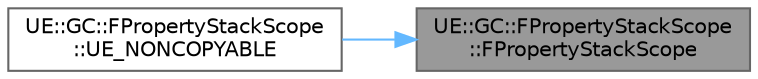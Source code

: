digraph "UE::GC::FPropertyStackScope::FPropertyStackScope"
{
 // INTERACTIVE_SVG=YES
 // LATEX_PDF_SIZE
  bgcolor="transparent";
  edge [fontname=Helvetica,fontsize=10,labelfontname=Helvetica,labelfontsize=10];
  node [fontname=Helvetica,fontsize=10,shape=box,height=0.2,width=0.4];
  rankdir="RL";
  Node1 [id="Node000001",label="UE::GC::FPropertyStackScope\l::FPropertyStackScope",height=0.2,width=0.4,color="gray40", fillcolor="grey60", style="filled", fontcolor="black",tooltip=" "];
  Node1 -> Node2 [id="edge1_Node000001_Node000002",dir="back",color="steelblue1",style="solid",tooltip=" "];
  Node2 [id="Node000002",label="UE::GC::FPropertyStackScope\l::UE_NONCOPYABLE",height=0.2,width=0.4,color="grey40", fillcolor="white", style="filled",URL="$d8/dc4/classUE_1_1GC_1_1FPropertyStackScope.html#a20973cefc0a20201f4932611e010dc54",tooltip=" "];
}
